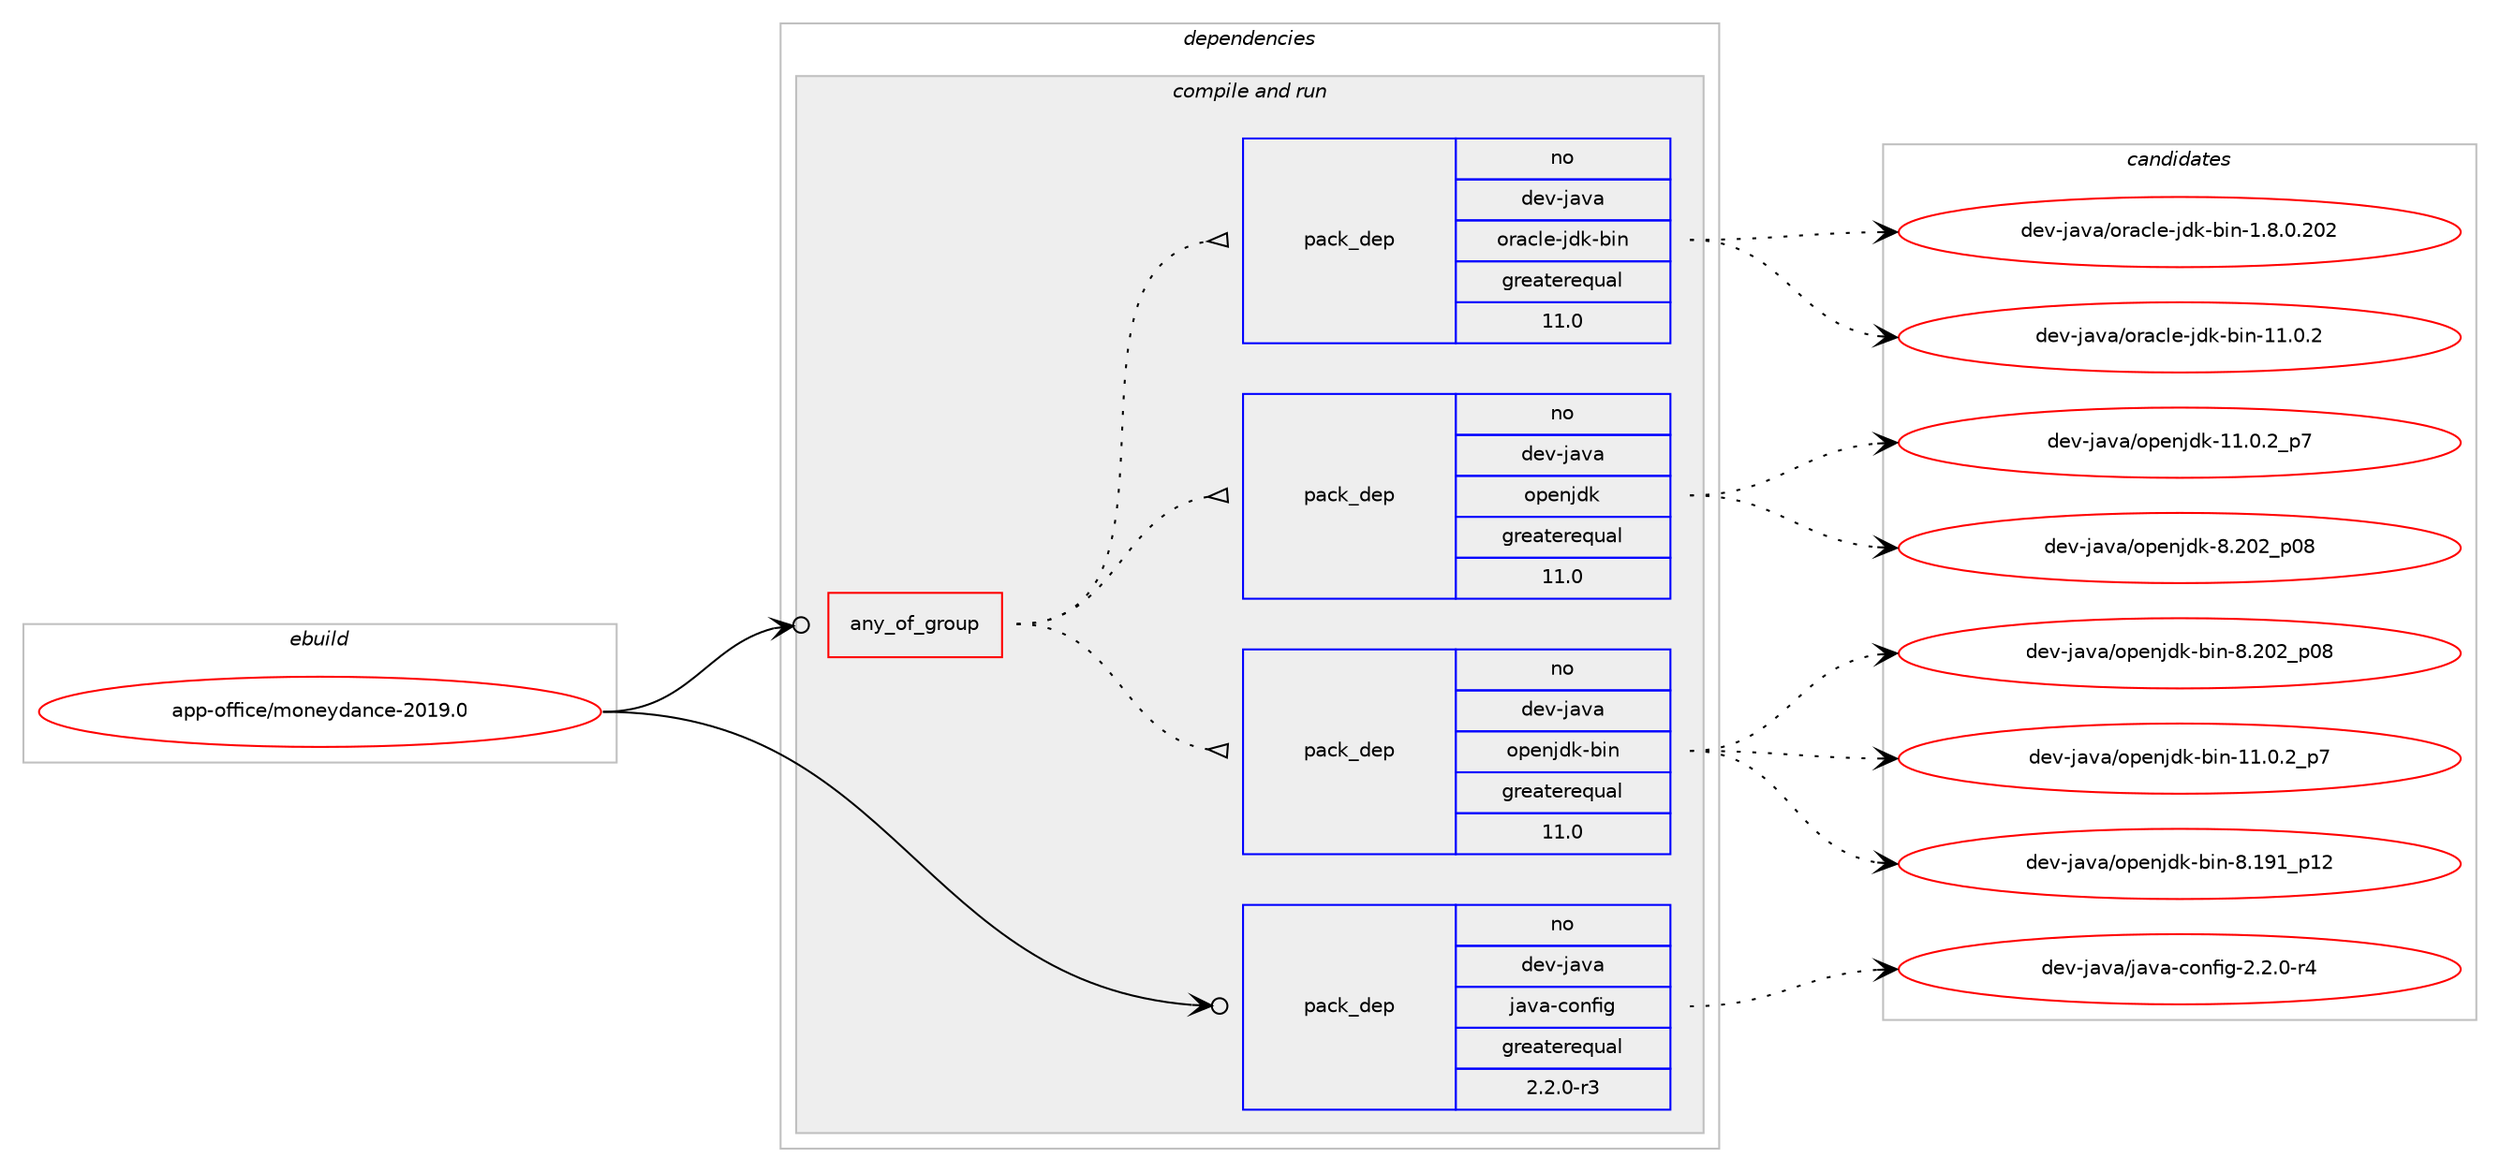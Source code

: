 digraph prolog {

# *************
# Graph options
# *************

newrank=true;
concentrate=true;
compound=true;
graph [rankdir=LR,fontname=Helvetica,fontsize=10,ranksep=1.5];#, ranksep=2.5, nodesep=0.2];
edge  [arrowhead=vee];
node  [fontname=Helvetica,fontsize=10];

# **********
# The ebuild
# **********

subgraph cluster_leftcol {
color=gray;
rank=same;
label=<<i>ebuild</i>>;
id [label="app-office/moneydance-2019.0", color=red, width=4, href="../app-office/moneydance-2019.0.svg"];
}

# ****************
# The dependencies
# ****************

subgraph cluster_midcol {
color=gray;
label=<<i>dependencies</i>>;
subgraph cluster_compile {
fillcolor="#eeeeee";
style=filled;
label=<<i>compile</i>>;
}
subgraph cluster_compileandrun {
fillcolor="#eeeeee";
style=filled;
label=<<i>compile and run</i>>;
subgraph any19789 {
dependency1304192 [label=<<TABLE BORDER="0" CELLBORDER="1" CELLSPACING="0" CELLPADDING="4"><TR><TD CELLPADDING="10">any_of_group</TD></TR></TABLE>>, shape=none, color=red];subgraph pack929392 {
dependency1304193 [label=<<TABLE BORDER="0" CELLBORDER="1" CELLSPACING="0" CELLPADDING="4" WIDTH="220"><TR><TD ROWSPAN="6" CELLPADDING="30">pack_dep</TD></TR><TR><TD WIDTH="110">no</TD></TR><TR><TD>dev-java</TD></TR><TR><TD>openjdk-bin</TD></TR><TR><TD>greaterequal</TD></TR><TR><TD>11.0</TD></TR></TABLE>>, shape=none, color=blue];
}
dependency1304192:e -> dependency1304193:w [weight=20,style="dotted",arrowhead="oinv"];
subgraph pack929393 {
dependency1304194 [label=<<TABLE BORDER="0" CELLBORDER="1" CELLSPACING="0" CELLPADDING="4" WIDTH="220"><TR><TD ROWSPAN="6" CELLPADDING="30">pack_dep</TD></TR><TR><TD WIDTH="110">no</TD></TR><TR><TD>dev-java</TD></TR><TR><TD>openjdk</TD></TR><TR><TD>greaterequal</TD></TR><TR><TD>11.0</TD></TR></TABLE>>, shape=none, color=blue];
}
dependency1304192:e -> dependency1304194:w [weight=20,style="dotted",arrowhead="oinv"];
subgraph pack929394 {
dependency1304195 [label=<<TABLE BORDER="0" CELLBORDER="1" CELLSPACING="0" CELLPADDING="4" WIDTH="220"><TR><TD ROWSPAN="6" CELLPADDING="30">pack_dep</TD></TR><TR><TD WIDTH="110">no</TD></TR><TR><TD>dev-java</TD></TR><TR><TD>oracle-jdk-bin</TD></TR><TR><TD>greaterequal</TD></TR><TR><TD>11.0</TD></TR></TABLE>>, shape=none, color=blue];
}
dependency1304192:e -> dependency1304195:w [weight=20,style="dotted",arrowhead="oinv"];
}
id:e -> dependency1304192:w [weight=20,style="solid",arrowhead="odotvee"];
subgraph pack929395 {
dependency1304196 [label=<<TABLE BORDER="0" CELLBORDER="1" CELLSPACING="0" CELLPADDING="4" WIDTH="220"><TR><TD ROWSPAN="6" CELLPADDING="30">pack_dep</TD></TR><TR><TD WIDTH="110">no</TD></TR><TR><TD>dev-java</TD></TR><TR><TD>java-config</TD></TR><TR><TD>greaterequal</TD></TR><TR><TD>2.2.0-r3</TD></TR></TABLE>>, shape=none, color=blue];
}
id:e -> dependency1304196:w [weight=20,style="solid",arrowhead="odotvee"];
}
subgraph cluster_run {
fillcolor="#eeeeee";
style=filled;
label=<<i>run</i>>;
}
}

# **************
# The candidates
# **************

subgraph cluster_choices {
rank=same;
color=gray;
label=<<i>candidates</i>>;

subgraph choice929392 {
color=black;
nodesep=1;
choice100101118451069711897471111121011101061001074598105110454949464846509511255 [label="dev-java/openjdk-bin-11.0.2_p7", color=red, width=4,href="../dev-java/openjdk-bin-11.0.2_p7.svg"];
choice100101118451069711897471111121011101061001074598105110455646495749951124950 [label="dev-java/openjdk-bin-8.191_p12", color=red, width=4,href="../dev-java/openjdk-bin-8.191_p12.svg"];
choice100101118451069711897471111121011101061001074598105110455646504850951124856 [label="dev-java/openjdk-bin-8.202_p08", color=red, width=4,href="../dev-java/openjdk-bin-8.202_p08.svg"];
dependency1304193:e -> choice100101118451069711897471111121011101061001074598105110454949464846509511255:w [style=dotted,weight="100"];
dependency1304193:e -> choice100101118451069711897471111121011101061001074598105110455646495749951124950:w [style=dotted,weight="100"];
dependency1304193:e -> choice100101118451069711897471111121011101061001074598105110455646504850951124856:w [style=dotted,weight="100"];
}
subgraph choice929393 {
color=black;
nodesep=1;
choice10010111845106971189747111112101110106100107454949464846509511255 [label="dev-java/openjdk-11.0.2_p7", color=red, width=4,href="../dev-java/openjdk-11.0.2_p7.svg"];
choice10010111845106971189747111112101110106100107455646504850951124856 [label="dev-java/openjdk-8.202_p08", color=red, width=4,href="../dev-java/openjdk-8.202_p08.svg"];
dependency1304194:e -> choice10010111845106971189747111112101110106100107454949464846509511255:w [style=dotted,weight="100"];
dependency1304194:e -> choice10010111845106971189747111112101110106100107455646504850951124856:w [style=dotted,weight="100"];
}
subgraph choice929394 {
color=black;
nodesep=1;
choice10010111845106971189747111114979910810145106100107459810511045494656464846504850 [label="dev-java/oracle-jdk-bin-1.8.0.202", color=red, width=4,href="../dev-java/oracle-jdk-bin-1.8.0.202.svg"];
choice10010111845106971189747111114979910810145106100107459810511045494946484650 [label="dev-java/oracle-jdk-bin-11.0.2", color=red, width=4,href="../dev-java/oracle-jdk-bin-11.0.2.svg"];
dependency1304195:e -> choice10010111845106971189747111114979910810145106100107459810511045494656464846504850:w [style=dotted,weight="100"];
dependency1304195:e -> choice10010111845106971189747111114979910810145106100107459810511045494946484650:w [style=dotted,weight="100"];
}
subgraph choice929395 {
color=black;
nodesep=1;
choice10010111845106971189747106971189745991111101021051034550465046484511452 [label="dev-java/java-config-2.2.0-r4", color=red, width=4,href="../dev-java/java-config-2.2.0-r4.svg"];
dependency1304196:e -> choice10010111845106971189747106971189745991111101021051034550465046484511452:w [style=dotted,weight="100"];
}
}

}
